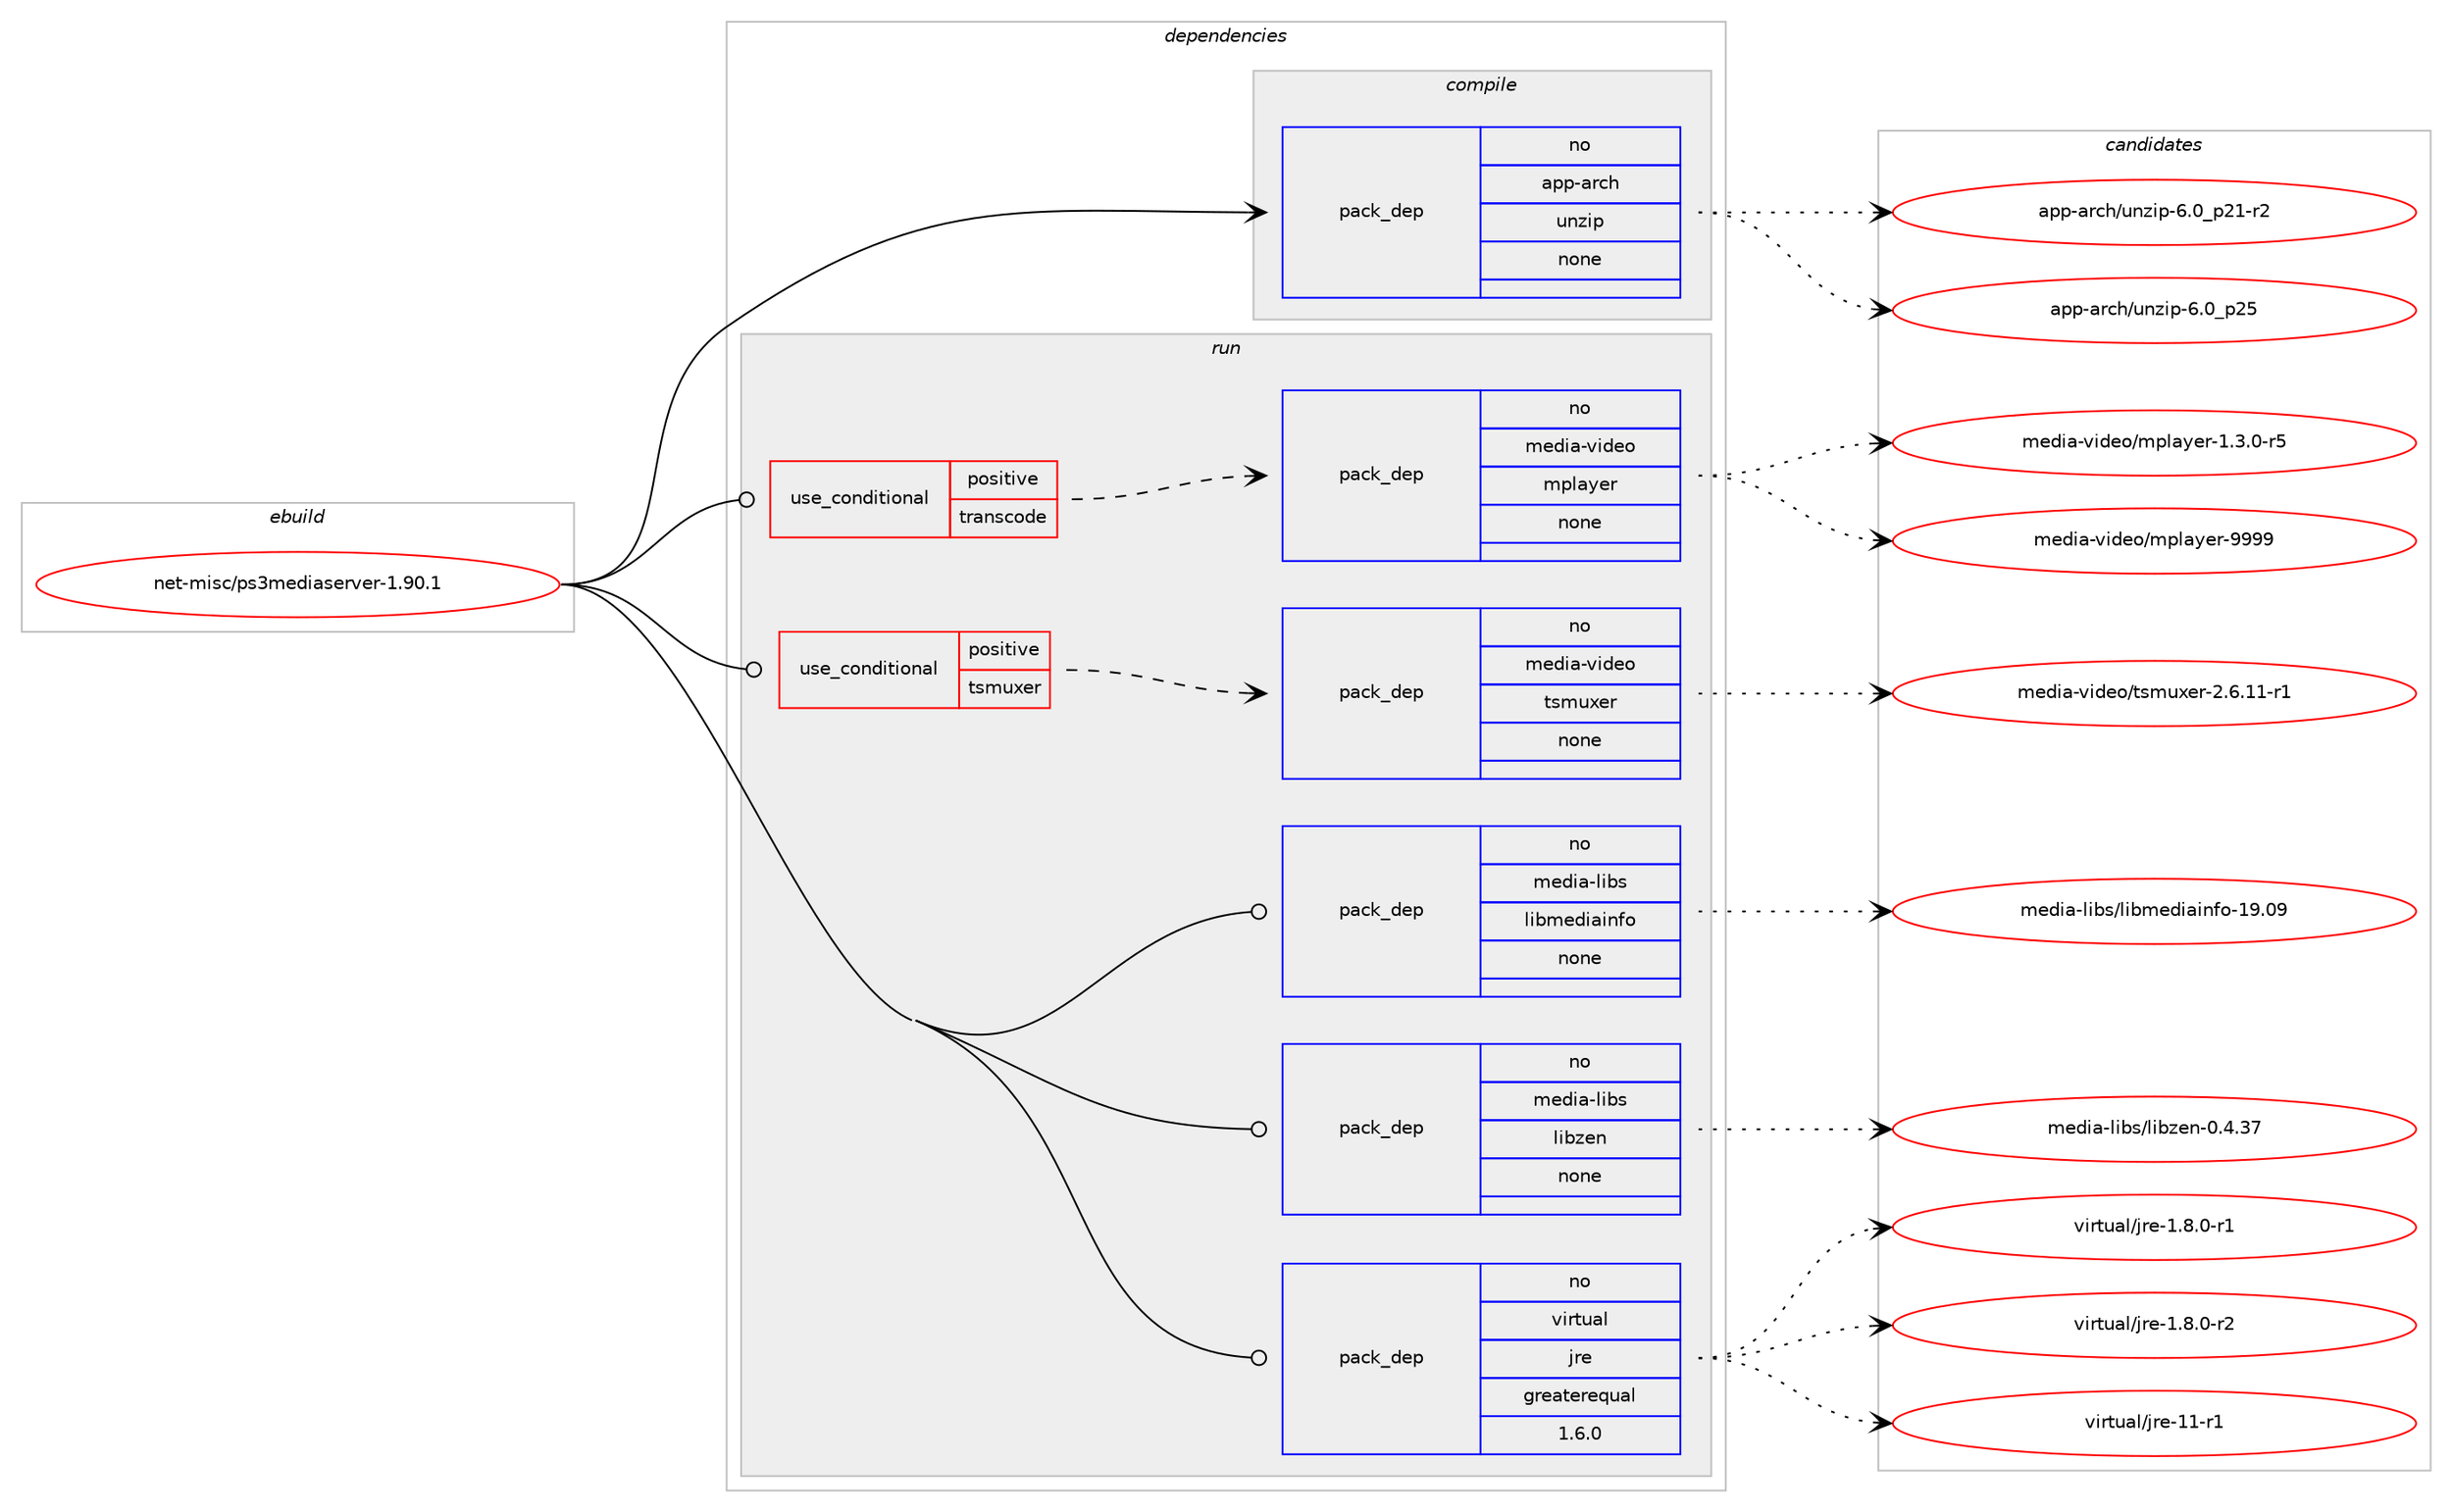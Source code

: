 digraph prolog {

# *************
# Graph options
# *************

newrank=true;
concentrate=true;
compound=true;
graph [rankdir=LR,fontname=Helvetica,fontsize=10,ranksep=1.5];#, ranksep=2.5, nodesep=0.2];
edge  [arrowhead=vee];
node  [fontname=Helvetica,fontsize=10];

# **********
# The ebuild
# **********

subgraph cluster_leftcol {
color=gray;
rank=same;
label=<<i>ebuild</i>>;
id [label="net-misc/ps3mediaserver-1.90.1", color=red, width=4, href="../net-misc/ps3mediaserver-1.90.1.svg"];
}

# ****************
# The dependencies
# ****************

subgraph cluster_midcol {
color=gray;
label=<<i>dependencies</i>>;
subgraph cluster_compile {
fillcolor="#eeeeee";
style=filled;
label=<<i>compile</i>>;
subgraph pack617480 {
dependency836096 [label=<<TABLE BORDER="0" CELLBORDER="1" CELLSPACING="0" CELLPADDING="4" WIDTH="220"><TR><TD ROWSPAN="6" CELLPADDING="30">pack_dep</TD></TR><TR><TD WIDTH="110">no</TD></TR><TR><TD>app-arch</TD></TR><TR><TD>unzip</TD></TR><TR><TD>none</TD></TR><TR><TD></TD></TR></TABLE>>, shape=none, color=blue];
}
id:e -> dependency836096:w [weight=20,style="solid",arrowhead="vee"];
}
subgraph cluster_compileandrun {
fillcolor="#eeeeee";
style=filled;
label=<<i>compile and run</i>>;
}
subgraph cluster_run {
fillcolor="#eeeeee";
style=filled;
label=<<i>run</i>>;
subgraph cond203912 {
dependency836097 [label=<<TABLE BORDER="0" CELLBORDER="1" CELLSPACING="0" CELLPADDING="4"><TR><TD ROWSPAN="3" CELLPADDING="10">use_conditional</TD></TR><TR><TD>positive</TD></TR><TR><TD>transcode</TD></TR></TABLE>>, shape=none, color=red];
subgraph pack617481 {
dependency836098 [label=<<TABLE BORDER="0" CELLBORDER="1" CELLSPACING="0" CELLPADDING="4" WIDTH="220"><TR><TD ROWSPAN="6" CELLPADDING="30">pack_dep</TD></TR><TR><TD WIDTH="110">no</TD></TR><TR><TD>media-video</TD></TR><TR><TD>mplayer</TD></TR><TR><TD>none</TD></TR><TR><TD></TD></TR></TABLE>>, shape=none, color=blue];
}
dependency836097:e -> dependency836098:w [weight=20,style="dashed",arrowhead="vee"];
}
id:e -> dependency836097:w [weight=20,style="solid",arrowhead="odot"];
subgraph cond203913 {
dependency836099 [label=<<TABLE BORDER="0" CELLBORDER="1" CELLSPACING="0" CELLPADDING="4"><TR><TD ROWSPAN="3" CELLPADDING="10">use_conditional</TD></TR><TR><TD>positive</TD></TR><TR><TD>tsmuxer</TD></TR></TABLE>>, shape=none, color=red];
subgraph pack617482 {
dependency836100 [label=<<TABLE BORDER="0" CELLBORDER="1" CELLSPACING="0" CELLPADDING="4" WIDTH="220"><TR><TD ROWSPAN="6" CELLPADDING="30">pack_dep</TD></TR><TR><TD WIDTH="110">no</TD></TR><TR><TD>media-video</TD></TR><TR><TD>tsmuxer</TD></TR><TR><TD>none</TD></TR><TR><TD></TD></TR></TABLE>>, shape=none, color=blue];
}
dependency836099:e -> dependency836100:w [weight=20,style="dashed",arrowhead="vee"];
}
id:e -> dependency836099:w [weight=20,style="solid",arrowhead="odot"];
subgraph pack617483 {
dependency836101 [label=<<TABLE BORDER="0" CELLBORDER="1" CELLSPACING="0" CELLPADDING="4" WIDTH="220"><TR><TD ROWSPAN="6" CELLPADDING="30">pack_dep</TD></TR><TR><TD WIDTH="110">no</TD></TR><TR><TD>media-libs</TD></TR><TR><TD>libmediainfo</TD></TR><TR><TD>none</TD></TR><TR><TD></TD></TR></TABLE>>, shape=none, color=blue];
}
id:e -> dependency836101:w [weight=20,style="solid",arrowhead="odot"];
subgraph pack617484 {
dependency836102 [label=<<TABLE BORDER="0" CELLBORDER="1" CELLSPACING="0" CELLPADDING="4" WIDTH="220"><TR><TD ROWSPAN="6" CELLPADDING="30">pack_dep</TD></TR><TR><TD WIDTH="110">no</TD></TR><TR><TD>media-libs</TD></TR><TR><TD>libzen</TD></TR><TR><TD>none</TD></TR><TR><TD></TD></TR></TABLE>>, shape=none, color=blue];
}
id:e -> dependency836102:w [weight=20,style="solid",arrowhead="odot"];
subgraph pack617485 {
dependency836103 [label=<<TABLE BORDER="0" CELLBORDER="1" CELLSPACING="0" CELLPADDING="4" WIDTH="220"><TR><TD ROWSPAN="6" CELLPADDING="30">pack_dep</TD></TR><TR><TD WIDTH="110">no</TD></TR><TR><TD>virtual</TD></TR><TR><TD>jre</TD></TR><TR><TD>greaterequal</TD></TR><TR><TD>1.6.0</TD></TR></TABLE>>, shape=none, color=blue];
}
id:e -> dependency836103:w [weight=20,style="solid",arrowhead="odot"];
}
}

# **************
# The candidates
# **************

subgraph cluster_choices {
rank=same;
color=gray;
label=<<i>candidates</i>>;

subgraph choice617480 {
color=black;
nodesep=1;
choice9711211245971149910447117110122105112455446489511250494511450 [label="app-arch/unzip-6.0_p21-r2", color=red, width=4,href="../app-arch/unzip-6.0_p21-r2.svg"];
choice971121124597114991044711711012210511245544648951125053 [label="app-arch/unzip-6.0_p25", color=red, width=4,href="../app-arch/unzip-6.0_p25.svg"];
dependency836096:e -> choice9711211245971149910447117110122105112455446489511250494511450:w [style=dotted,weight="100"];
dependency836096:e -> choice971121124597114991044711711012210511245544648951125053:w [style=dotted,weight="100"];
}
subgraph choice617481 {
color=black;
nodesep=1;
choice109101100105974511810510010111147109112108971211011144549465146484511453 [label="media-video/mplayer-1.3.0-r5", color=red, width=4,href="../media-video/mplayer-1.3.0-r5.svg"];
choice109101100105974511810510010111147109112108971211011144557575757 [label="media-video/mplayer-9999", color=red, width=4,href="../media-video/mplayer-9999.svg"];
dependency836098:e -> choice109101100105974511810510010111147109112108971211011144549465146484511453:w [style=dotted,weight="100"];
dependency836098:e -> choice109101100105974511810510010111147109112108971211011144557575757:w [style=dotted,weight="100"];
}
subgraph choice617482 {
color=black;
nodesep=1;
choice109101100105974511810510010111147116115109117120101114455046544649494511449 [label="media-video/tsmuxer-2.6.11-r1", color=red, width=4,href="../media-video/tsmuxer-2.6.11-r1.svg"];
dependency836100:e -> choice109101100105974511810510010111147116115109117120101114455046544649494511449:w [style=dotted,weight="100"];
}
subgraph choice617483 {
color=black;
nodesep=1;
choice109101100105974510810598115471081059810910110010597105110102111454957464857 [label="media-libs/libmediainfo-19.09", color=red, width=4,href="../media-libs/libmediainfo-19.09.svg"];
dependency836101:e -> choice109101100105974510810598115471081059810910110010597105110102111454957464857:w [style=dotted,weight="100"];
}
subgraph choice617484 {
color=black;
nodesep=1;
choice109101100105974510810598115471081059812210111045484652465155 [label="media-libs/libzen-0.4.37", color=red, width=4,href="../media-libs/libzen-0.4.37.svg"];
dependency836102:e -> choice109101100105974510810598115471081059812210111045484652465155:w [style=dotted,weight="100"];
}
subgraph choice617485 {
color=black;
nodesep=1;
choice11810511411611797108471061141014549465646484511449 [label="virtual/jre-1.8.0-r1", color=red, width=4,href="../virtual/jre-1.8.0-r1.svg"];
choice11810511411611797108471061141014549465646484511450 [label="virtual/jre-1.8.0-r2", color=red, width=4,href="../virtual/jre-1.8.0-r2.svg"];
choice11810511411611797108471061141014549494511449 [label="virtual/jre-11-r1", color=red, width=4,href="../virtual/jre-11-r1.svg"];
dependency836103:e -> choice11810511411611797108471061141014549465646484511449:w [style=dotted,weight="100"];
dependency836103:e -> choice11810511411611797108471061141014549465646484511450:w [style=dotted,weight="100"];
dependency836103:e -> choice11810511411611797108471061141014549494511449:w [style=dotted,weight="100"];
}
}

}
